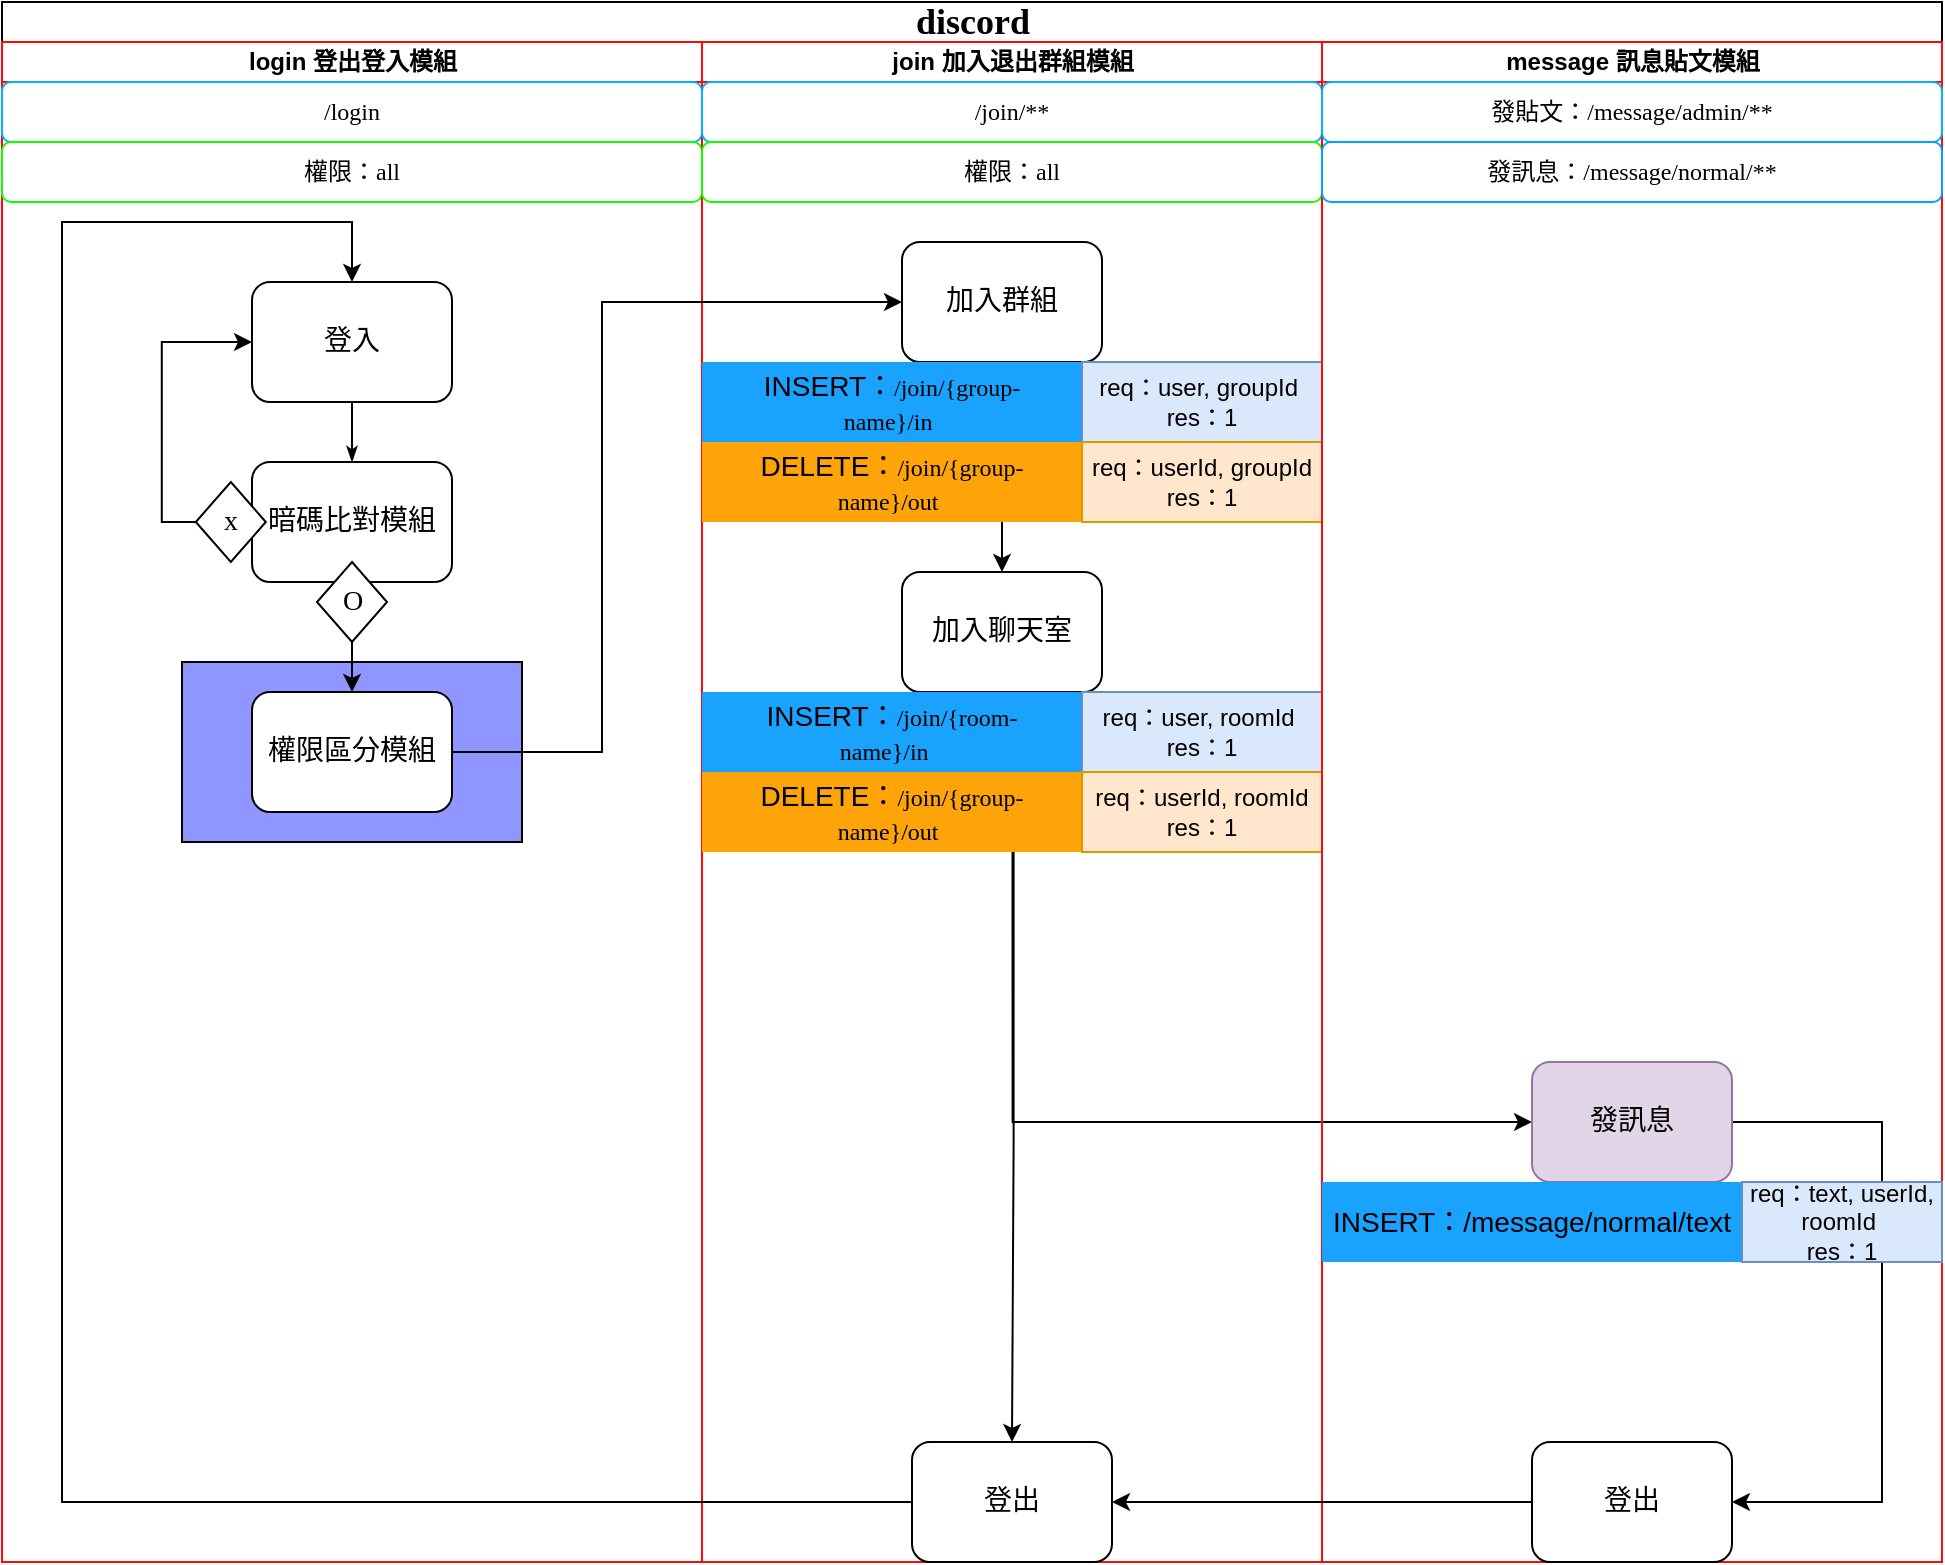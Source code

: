 <mxfile version="24.2.0" type="github">
  <diagram name="Page-1" id="74e2e168-ea6b-b213-b513-2b3c1d86103e">
    <mxGraphModel dx="1050" dy="580" grid="1" gridSize="10" guides="1" tooltips="1" connect="1" arrows="1" fold="1" page="1" pageScale="1" pageWidth="1100" pageHeight="850" background="none" math="0" shadow="0">
      <root>
        <mxCell id="0" />
        <mxCell id="1" parent="0" />
        <mxCell id="77e6c97f196da883-1" value="&lt;font style=&quot;font-size: 18px;&quot;&gt;discord&lt;/font&gt;" style="swimlane;html=1;childLayout=stackLayout;startSize=20;rounded=0;shadow=0;labelBackgroundColor=none;strokeWidth=1;fontFamily=Verdana;fontSize=8;align=center;" parent="1" vertex="1">
          <mxGeometry x="70" y="40" width="970" height="780" as="geometry" />
        </mxCell>
        <mxCell id="77e6c97f196da883-2" value="login 登出登入模組" style="swimlane;html=1;startSize=20;strokeColor=#FF0808;" parent="77e6c97f196da883-1" vertex="1">
          <mxGeometry y="20" width="350" height="760" as="geometry" />
        </mxCell>
        <mxCell id="TCiXfk5xuBNNh0pUbAXc-168" value="" style="rounded=0;whiteSpace=wrap;html=1;fillColor=#8F96FF;" parent="77e6c97f196da883-2" vertex="1">
          <mxGeometry x="90" y="310" width="170" height="90" as="geometry" />
        </mxCell>
        <mxCell id="77e6c97f196da883-8" value="&lt;font style=&quot;font-size: 14px;&quot;&gt;登入&lt;/font&gt;" style="rounded=1;whiteSpace=wrap;html=1;shadow=0;labelBackgroundColor=none;strokeWidth=1;fontFamily=Verdana;fontSize=8;align=center;" parent="77e6c97f196da883-2" vertex="1">
          <mxGeometry x="125" y="120" width="100" height="60" as="geometry" />
        </mxCell>
        <mxCell id="77e6c97f196da883-9" value="&lt;font style=&quot;font-size: 14px;&quot;&gt;暗碼比對模組&lt;/font&gt;" style="rounded=1;whiteSpace=wrap;html=1;shadow=0;labelBackgroundColor=none;strokeWidth=1;fontFamily=Verdana;fontSize=8;align=center;" parent="77e6c97f196da883-2" vertex="1">
          <mxGeometry x="125" y="210" width="100" height="60" as="geometry" />
        </mxCell>
        <mxCell id="TCiXfk5xuBNNh0pUbAXc-46" value="&lt;font style=&quot;font-size: 12px;&quot;&gt;/login&lt;/font&gt;" style="rounded=1;whiteSpace=wrap;html=1;shadow=0;labelBackgroundColor=none;strokeWidth=1;fontFamily=Verdana;fontSize=8;align=center;strokeColor=#00B3FF;" parent="77e6c97f196da883-2" vertex="1">
          <mxGeometry y="20" width="350" height="30" as="geometry" />
        </mxCell>
        <mxCell id="77e6c97f196da883-26" style="edgeStyle=orthogonalEdgeStyle;rounded=1;html=1;labelBackgroundColor=none;startArrow=none;startFill=0;startSize=5;endArrow=classicThin;endFill=1;endSize=5;jettySize=auto;orthogonalLoop=1;strokeWidth=1;fontFamily=Verdana;fontSize=8;exitX=0.5;exitY=1;exitDx=0;exitDy=0;entryX=0.5;entryY=0;entryDx=0;entryDy=0;" parent="77e6c97f196da883-2" source="77e6c97f196da883-8" target="77e6c97f196da883-9" edge="1">
          <mxGeometry relative="1" as="geometry" />
        </mxCell>
        <mxCell id="TCiXfk5xuBNNh0pUbAXc-58" style="edgeStyle=orthogonalEdgeStyle;rounded=0;orthogonalLoop=1;jettySize=auto;html=1;exitX=0;exitY=0.5;exitDx=0;exitDy=0;entryX=0;entryY=0.5;entryDx=0;entryDy=0;" parent="77e6c97f196da883-2" source="TCiXfk5xuBNNh0pUbAXc-49" target="77e6c97f196da883-8" edge="1">
          <mxGeometry relative="1" as="geometry">
            <Array as="points">
              <mxPoint x="79.91" y="240" />
              <mxPoint x="79.91" y="150" />
            </Array>
          </mxGeometry>
        </mxCell>
        <mxCell id="TCiXfk5xuBNNh0pUbAXc-49" value="&lt;font style=&quot;font-size: 14px;&quot;&gt;x&lt;/font&gt;" style="rhombus;whiteSpace=wrap;html=1;rounded=0;shadow=0;labelBackgroundColor=none;strokeWidth=1;fontFamily=Verdana;fontSize=8;align=center;" parent="77e6c97f196da883-2" vertex="1">
          <mxGeometry x="96.91" y="220" width="35" height="40" as="geometry" />
        </mxCell>
        <mxCell id="TCiXfk5xuBNNh0pUbAXc-60" style="edgeStyle=orthogonalEdgeStyle;rounded=0;orthogonalLoop=1;jettySize=auto;html=1;exitX=0.5;exitY=1;exitDx=0;exitDy=0;entryX=0.5;entryY=0;entryDx=0;entryDy=0;" parent="77e6c97f196da883-2" source="TCiXfk5xuBNNh0pUbAXc-54" target="TCiXfk5xuBNNh0pUbAXc-59" edge="1">
          <mxGeometry relative="1" as="geometry" />
        </mxCell>
        <mxCell id="TCiXfk5xuBNNh0pUbAXc-54" value="&lt;font style=&quot;font-size: 14px;&quot;&gt;O&lt;/font&gt;" style="rhombus;whiteSpace=wrap;html=1;rounded=0;shadow=0;labelBackgroundColor=none;strokeWidth=1;fontFamily=Verdana;fontSize=8;align=center;" parent="77e6c97f196da883-2" vertex="1">
          <mxGeometry x="157.5" y="260" width="35" height="40" as="geometry" />
        </mxCell>
        <mxCell id="TCiXfk5xuBNNh0pUbAXc-59" value="&lt;font style=&quot;font-size: 14px;&quot;&gt;權限區分模組&lt;/font&gt;" style="rounded=1;whiteSpace=wrap;html=1;shadow=0;labelBackgroundColor=none;strokeWidth=1;fontFamily=Verdana;fontSize=8;align=center;" parent="77e6c97f196da883-2" vertex="1">
          <mxGeometry x="125" y="325" width="100" height="60" as="geometry" />
        </mxCell>
        <mxCell id="TCiXfk5xuBNNh0pUbAXc-113" value="&lt;font style=&quot;font-size: 12px;&quot;&gt;權限：all&lt;/font&gt;" style="rounded=1;whiteSpace=wrap;html=1;shadow=0;labelBackgroundColor=none;strokeWidth=1;fontFamily=Verdana;fontSize=8;align=center;strokeColor=#11FF00;" parent="77e6c97f196da883-2" vertex="1">
          <mxGeometry y="50" width="350" height="30" as="geometry" />
        </mxCell>
        <mxCell id="77e6c97f196da883-40" style="edgeStyle=orthogonalEdgeStyle;rounded=1;html=1;labelBackgroundColor=none;startArrow=none;startFill=0;startSize=5;endArrow=classicThin;endFill=1;endSize=5;jettySize=auto;orthogonalLoop=1;strokeWidth=1;fontFamily=Verdana;fontSize=8" parent="77e6c97f196da883-1" edge="1">
          <mxGeometry relative="1" as="geometry">
            <mxPoint x="770" y="690" as="sourcePoint" />
          </mxGeometry>
        </mxCell>
        <mxCell id="107ba76e4e335f99-3" style="edgeStyle=orthogonalEdgeStyle;rounded=1;html=1;labelBackgroundColor=none;startArrow=none;startFill=0;startSize=5;endArrow=classicThin;endFill=1;endSize=5;jettySize=auto;orthogonalLoop=1;strokeColor=#000000;strokeWidth=1;fontFamily=Verdana;fontSize=8;fontColor=#000000;" parent="77e6c97f196da883-1" edge="1">
          <mxGeometry relative="1" as="geometry">
            <mxPoint x="670" y="610" as="sourcePoint" />
          </mxGeometry>
        </mxCell>
        <mxCell id="77e6c97f196da883-3" value="join 加入退出群組模組" style="swimlane;html=1;startSize=20;strokeColor=#FF0808;" parent="77e6c97f196da883-1" vertex="1">
          <mxGeometry x="350" y="20" width="310" height="760" as="geometry" />
        </mxCell>
        <mxCell id="TCiXfk5xuBNNh0pUbAXc-103" style="edgeStyle=orthogonalEdgeStyle;rounded=0;orthogonalLoop=1;jettySize=auto;html=1;exitX=0.5;exitY=1;exitDx=0;exitDy=0;entryX=0.5;entryY=0;entryDx=0;entryDy=0;" parent="77e6c97f196da883-3" source="77e6c97f196da883-11" target="TCiXfk5xuBNNh0pUbAXc-62" edge="1">
          <mxGeometry relative="1" as="geometry" />
        </mxCell>
        <mxCell id="TCiXfk5xuBNNh0pUbAXc-164" value="" style="edgeStyle=orthogonalEdgeStyle;rounded=0;orthogonalLoop=1;jettySize=auto;html=1;" parent="77e6c97f196da883-3" source="77e6c97f196da883-11" target="TCiXfk5xuBNNh0pUbAXc-161" edge="1">
          <mxGeometry relative="1" as="geometry" />
        </mxCell>
        <mxCell id="77e6c97f196da883-11" value="&lt;font style=&quot;font-size: 14px;&quot;&gt;加入群組&lt;/font&gt;" style="rounded=1;whiteSpace=wrap;html=1;shadow=0;labelBackgroundColor=none;strokeWidth=1;fontFamily=Verdana;fontSize=8;align=center;" parent="77e6c97f196da883-3" vertex="1">
          <mxGeometry x="100" y="100" width="100" height="60" as="geometry" />
        </mxCell>
        <mxCell id="TCiXfk5xuBNNh0pUbAXc-47" value="&lt;font style=&quot;font-size: 12px;&quot;&gt;/join/**&lt;/font&gt;" style="rounded=1;whiteSpace=wrap;html=1;shadow=0;labelBackgroundColor=none;strokeWidth=1;fontFamily=Verdana;fontSize=8;align=center;strokeColor=#00B3FF;" parent="77e6c97f196da883-3" vertex="1">
          <mxGeometry y="20" width="310" height="30" as="geometry" />
        </mxCell>
        <mxCell id="TCiXfk5xuBNNh0pUbAXc-62" value="&lt;font style=&quot;font-size: 14px;&quot;&gt;加入聊天室&lt;/font&gt;" style="rounded=1;whiteSpace=wrap;html=1;shadow=0;labelBackgroundColor=none;strokeWidth=1;fontFamily=Verdana;fontSize=8;align=center;" parent="77e6c97f196da883-3" vertex="1">
          <mxGeometry x="100" y="265" width="100" height="60" as="geometry" />
        </mxCell>
        <mxCell id="TCiXfk5xuBNNh0pUbAXc-114" value="&lt;font style=&quot;font-size: 12px;&quot;&gt;權限：all&lt;/font&gt;" style="rounded=1;whiteSpace=wrap;html=1;shadow=0;labelBackgroundColor=none;strokeWidth=1;fontFamily=Verdana;fontSize=8;align=center;strokeColor=#11FF00;" parent="77e6c97f196da883-3" vertex="1">
          <mxGeometry y="50" width="310" height="30" as="geometry" />
        </mxCell>
        <mxCell id="TCiXfk5xuBNNh0pUbAXc-161" value="&lt;div&gt;&lt;span style=&quot;font-size: 14px;&quot;&gt;INSERT：&lt;/span&gt;&lt;span style=&quot;font-family: Verdana; background-color: initial;&quot;&gt;/join/{group-name}/in&lt;/span&gt;&lt;span style=&quot;font-size: 14px; background-color: initial;&quot;&gt;&amp;nbsp;&lt;/span&gt;&lt;/div&gt;" style="shape=process;whiteSpace=wrap;html=1;backgroundOutline=1;fillColor=#19A3FF;strokeColor=none;" parent="77e6c97f196da883-3" vertex="1">
          <mxGeometry y="160" width="190" height="40" as="geometry" />
        </mxCell>
        <mxCell id="TCiXfk5xuBNNh0pUbAXc-162" value="&lt;div&gt;&lt;span style=&quot;font-size: 14px;&quot;&gt;DELETE：&lt;/span&gt;&lt;span style=&quot;font-family: Verdana; background-color: initial;&quot;&gt;/join/{group-name}/out&lt;/span&gt;&lt;span style=&quot;font-size: 14px; background-color: initial;&quot;&gt;&amp;nbsp;&lt;/span&gt;&lt;/div&gt;" style="shape=process;whiteSpace=wrap;html=1;backgroundOutline=1;fillColor=#FFA408;strokeColor=none;" parent="77e6c97f196da883-3" vertex="1">
          <mxGeometry y="200" width="190" height="40" as="geometry" />
        </mxCell>
        <mxCell id="TCiXfk5xuBNNh0pUbAXc-122" value="&lt;span style=&quot;font-size: 14px;&quot;&gt;INSERT：&lt;/span&gt;&lt;span style=&quot;background-color: initial; font-family: Verdana;&quot;&gt;/join/{room-name}/in&lt;/span&gt;&lt;span style=&quot;background-color: initial; font-size: 14px;&quot;&gt;&amp;nbsp;&amp;nbsp;&lt;/span&gt;" style="shape=process;whiteSpace=wrap;html=1;backgroundOutline=1;fillColor=#19A3FF;strokeColor=none;" parent="77e6c97f196da883-3" vertex="1">
          <mxGeometry y="325" width="190" height="40" as="geometry" />
        </mxCell>
        <mxCell id="TCiXfk5xuBNNh0pUbAXc-174" style="edgeStyle=orthogonalEdgeStyle;rounded=0;orthogonalLoop=1;jettySize=auto;html=1;exitX=0.82;exitY=0.991;exitDx=0;exitDy=0;entryX=0.5;entryY=0;entryDx=0;entryDy=0;exitPerimeter=0;" parent="77e6c97f196da883-3" source="TCiXfk5xuBNNh0pUbAXc-163" target="TCiXfk5xuBNNh0pUbAXc-169" edge="1">
          <mxGeometry relative="1" as="geometry">
            <Array as="points" />
          </mxGeometry>
        </mxCell>
        <mxCell id="TCiXfk5xuBNNh0pUbAXc-163" value="&lt;div&gt;&lt;span style=&quot;font-size: 14px;&quot;&gt;DELETE：&lt;/span&gt;&lt;span style=&quot;font-family: Verdana; background-color: initial;&quot;&gt;/join/{group-name}/out&lt;/span&gt;&lt;span style=&quot;font-size: 14px; background-color: initial;&quot;&gt;&amp;nbsp;&lt;/span&gt;&lt;/div&gt;" style="shape=process;whiteSpace=wrap;html=1;backgroundOutline=1;fillColor=#FFA408;strokeColor=none;" parent="77e6c97f196da883-3" vertex="1">
          <mxGeometry y="365" width="190" height="40" as="geometry" />
        </mxCell>
        <mxCell id="TCiXfk5xuBNNh0pUbAXc-169" value="&lt;span style=&quot;font-size: 14px;&quot;&gt;登出&lt;/span&gt;" style="rounded=1;whiteSpace=wrap;html=1;shadow=0;labelBackgroundColor=none;strokeWidth=1;fontFamily=Verdana;fontSize=8;align=center;" parent="77e6c97f196da883-3" vertex="1">
          <mxGeometry x="105" y="700" width="100" height="60" as="geometry" />
        </mxCell>
        <mxCell id="caw4e2l-Zk4vS1gQuyCD-6" style="edgeStyle=none;curved=1;rounded=0;orthogonalLoop=1;jettySize=auto;html=1;entryX=1;entryY=0.5;entryDx=0;entryDy=0;fontSize=12;startSize=8;endSize=8;" edge="1" parent="77e6c97f196da883-3" source="TCiXfk5xuBNNh0pUbAXc-161" target="TCiXfk5xuBNNh0pUbAXc-161">
          <mxGeometry relative="1" as="geometry" />
        </mxCell>
        <mxCell id="caw4e2l-Zk4vS1gQuyCD-7" style="edgeStyle=none;curved=1;rounded=0;orthogonalLoop=1;jettySize=auto;html=1;exitX=1;exitY=0.5;exitDx=0;exitDy=0;fontSize=12;startSize=8;endSize=8;" edge="1" parent="77e6c97f196da883-3" source="TCiXfk5xuBNNh0pUbAXc-162" target="TCiXfk5xuBNNh0pUbAXc-162">
          <mxGeometry relative="1" as="geometry" />
        </mxCell>
        <mxCell id="caw4e2l-Zk4vS1gQuyCD-8" value="req：user, groupId&amp;nbsp;&lt;div&gt;res：1&lt;/div&gt;" style="rounded=0;whiteSpace=wrap;html=1;fillColor=#dae8fc;strokeColor=#6c8ebf;" vertex="1" parent="77e6c97f196da883-3">
          <mxGeometry x="190" y="160" width="120" height="40" as="geometry" />
        </mxCell>
        <mxCell id="caw4e2l-Zk4vS1gQuyCD-9" value="req：userId, groupId&lt;div&gt;res：1&lt;/div&gt;" style="rounded=0;whiteSpace=wrap;html=1;fillColor=#ffe6cc;strokeColor=#d79b00;" vertex="1" parent="77e6c97f196da883-3">
          <mxGeometry x="190" y="200" width="120" height="40" as="geometry" />
        </mxCell>
        <mxCell id="caw4e2l-Zk4vS1gQuyCD-17" value="req：user, roomId&amp;nbsp;&lt;div&gt;res：1&lt;/div&gt;" style="rounded=0;whiteSpace=wrap;html=1;fillColor=#dae8fc;strokeColor=#6c8ebf;" vertex="1" parent="77e6c97f196da883-3">
          <mxGeometry x="190" y="325" width="120" height="40" as="geometry" />
        </mxCell>
        <mxCell id="caw4e2l-Zk4vS1gQuyCD-18" value="req：userId, roomId&lt;div&gt;res：1&lt;/div&gt;" style="rounded=0;whiteSpace=wrap;html=1;fillColor=#ffe6cc;strokeColor=#d79b00;" vertex="1" parent="77e6c97f196da883-3">
          <mxGeometry x="190" y="365" width="120" height="40" as="geometry" />
        </mxCell>
        <mxCell id="caw4e2l-Zk4vS1gQuyCD-28" style="edgeStyle=orthogonalEdgeStyle;rounded=0;orthogonalLoop=1;jettySize=auto;html=1;exitX=0.82;exitY=0.991;exitDx=0;exitDy=0;entryX=0;entryY=0.5;entryDx=0;entryDy=0;exitPerimeter=0;" edge="1" parent="77e6c97f196da883-3" target="TCiXfk5xuBNNh0pUbAXc-105">
          <mxGeometry relative="1" as="geometry">
            <mxPoint x="155.25" y="405" as="sourcePoint" />
            <mxPoint x="154.25" y="700" as="targetPoint" />
            <Array as="points">
              <mxPoint x="155" y="540" />
            </Array>
          </mxGeometry>
        </mxCell>
        <mxCell id="TCiXfk5xuBNNh0pUbAXc-102" style="edgeStyle=orthogonalEdgeStyle;rounded=0;orthogonalLoop=1;jettySize=auto;html=1;exitX=1;exitY=0.5;exitDx=0;exitDy=0;entryX=0;entryY=0.5;entryDx=0;entryDy=0;" parent="77e6c97f196da883-1" source="TCiXfk5xuBNNh0pUbAXc-59" target="77e6c97f196da883-11" edge="1">
          <mxGeometry relative="1" as="geometry">
            <Array as="points">
              <mxPoint x="300" y="375" />
              <mxPoint x="300" y="150" />
            </Array>
          </mxGeometry>
        </mxCell>
        <mxCell id="77e6c97f196da883-4" value="message 訊息貼文模組" style="swimlane;html=1;startSize=20;strokeColor=#FF0808;" parent="77e6c97f196da883-1" vertex="1">
          <mxGeometry x="660" y="20" width="310" height="760" as="geometry" />
        </mxCell>
        <mxCell id="TCiXfk5xuBNNh0pUbAXc-48" value="&lt;font style=&quot;font-size: 12px;&quot;&gt;發貼文：/message/admin/**&lt;/font&gt;" style="rounded=1;whiteSpace=wrap;html=1;shadow=0;labelBackgroundColor=none;strokeWidth=1;fontFamily=Verdana;fontSize=8;align=center;strokeColor=#00B3FF;" parent="77e6c97f196da883-4" vertex="1">
          <mxGeometry y="20" width="310" height="30" as="geometry" />
        </mxCell>
        <mxCell id="TCiXfk5xuBNNh0pUbAXc-115" value="&lt;font style=&quot;font-size: 12px;&quot;&gt;發訊息：/message/normal/**&lt;/font&gt;" style="rounded=1;whiteSpace=wrap;html=1;shadow=0;labelBackgroundColor=none;strokeWidth=1;fontFamily=Verdana;fontSize=8;align=center;strokeColor=#00A2FF;" parent="77e6c97f196da883-4" vertex="1">
          <mxGeometry y="50" width="310" height="30" as="geometry" />
        </mxCell>
        <mxCell id="TCiXfk5xuBNNh0pUbAXc-172" style="edgeStyle=orthogonalEdgeStyle;rounded=0;orthogonalLoop=1;jettySize=auto;html=1;exitX=1;exitY=0.5;exitDx=0;exitDy=0;entryX=1;entryY=0.5;entryDx=0;entryDy=0;fillColor=#e1d5e7;strokeColor=#000000;strokeWidth=1;" parent="77e6c97f196da883-4" source="TCiXfk5xuBNNh0pUbAXc-105" target="TCiXfk5xuBNNh0pUbAXc-170" edge="1">
          <mxGeometry relative="1" as="geometry">
            <Array as="points">
              <mxPoint x="280" y="540" />
              <mxPoint x="280" y="730" />
            </Array>
          </mxGeometry>
        </mxCell>
        <mxCell id="TCiXfk5xuBNNh0pUbAXc-105" value="&lt;span style=&quot;font-size: 14px;&quot;&gt;發訊息&lt;/span&gt;" style="rounded=1;whiteSpace=wrap;html=1;shadow=0;labelBackgroundColor=none;strokeWidth=1;fontFamily=Verdana;fontSize=8;align=center;fillColor=#e1d5e7;strokeColor=#9673a6;" parent="77e6c97f196da883-4" vertex="1">
          <mxGeometry x="105" y="510" width="100" height="60" as="geometry" />
        </mxCell>
        <mxCell id="TCiXfk5xuBNNh0pUbAXc-120" value="&lt;span style=&quot;font-size: 14px;&quot;&gt;INSERT：/message/normal/text&lt;/span&gt;" style="shape=process;whiteSpace=wrap;html=1;backgroundOutline=1;fillColor=#19A3FF;strokeColor=none;" parent="77e6c97f196da883-4" vertex="1">
          <mxGeometry y="570" width="210" height="40" as="geometry" />
        </mxCell>
        <mxCell id="TCiXfk5xuBNNh0pUbAXc-170" value="&lt;span style=&quot;font-size: 14px;&quot;&gt;登出&lt;/span&gt;" style="rounded=1;whiteSpace=wrap;html=1;shadow=0;labelBackgroundColor=none;strokeWidth=1;fontFamily=Verdana;fontSize=8;align=center;" parent="77e6c97f196da883-4" vertex="1">
          <mxGeometry x="105" y="700" width="100" height="60" as="geometry" />
        </mxCell>
        <mxCell id="caw4e2l-Zk4vS1gQuyCD-21" value="req：text, userId, roomId&amp;nbsp;&lt;div&gt;res：1&lt;/div&gt;" style="rounded=0;whiteSpace=wrap;html=1;fillColor=#dae8fc;strokeColor=#6c8ebf;" vertex="1" parent="77e6c97f196da883-4">
          <mxGeometry x="210" y="570" width="100" height="40" as="geometry" />
        </mxCell>
        <mxCell id="TCiXfk5xuBNNh0pUbAXc-175" style="edgeStyle=orthogonalEdgeStyle;rounded=0;orthogonalLoop=1;jettySize=auto;html=1;exitX=0;exitY=0.5;exitDx=0;exitDy=0;entryX=1;entryY=0.5;entryDx=0;entryDy=0;" parent="77e6c97f196da883-1" source="TCiXfk5xuBNNh0pUbAXc-170" target="TCiXfk5xuBNNh0pUbAXc-169" edge="1">
          <mxGeometry relative="1" as="geometry" />
        </mxCell>
        <mxCell id="TCiXfk5xuBNNh0pUbAXc-176" style="edgeStyle=orthogonalEdgeStyle;rounded=0;orthogonalLoop=1;jettySize=auto;html=1;exitX=0;exitY=0.5;exitDx=0;exitDy=0;entryX=0.5;entryY=0;entryDx=0;entryDy=0;" parent="77e6c97f196da883-1" source="TCiXfk5xuBNNh0pUbAXc-169" target="77e6c97f196da883-8" edge="1">
          <mxGeometry relative="1" as="geometry">
            <Array as="points">
              <mxPoint x="30" y="750" />
              <mxPoint x="30" y="110" />
              <mxPoint x="175" y="110" />
            </Array>
          </mxGeometry>
        </mxCell>
      </root>
    </mxGraphModel>
  </diagram>
</mxfile>
